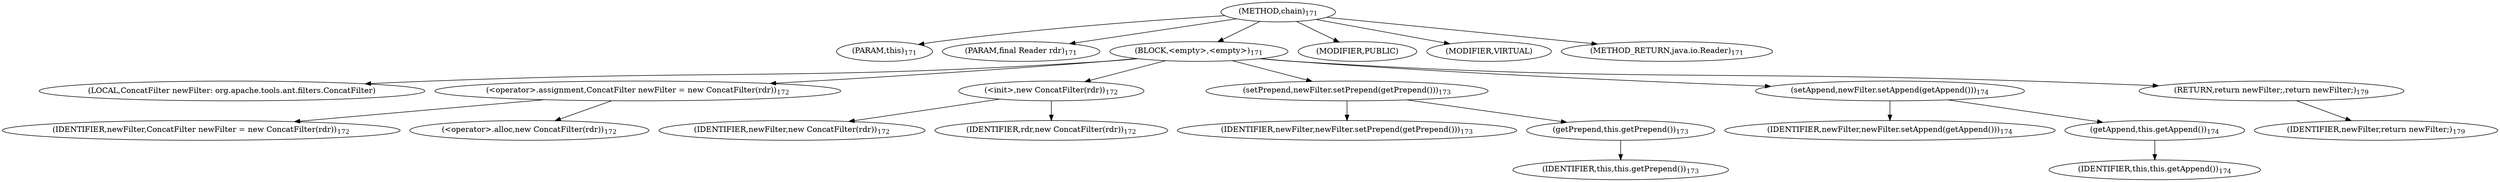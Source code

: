 digraph "chain" {  
"208" [label = <(METHOD,chain)<SUB>171</SUB>> ]
"18" [label = <(PARAM,this)<SUB>171</SUB>> ]
"209" [label = <(PARAM,final Reader rdr)<SUB>171</SUB>> ]
"210" [label = <(BLOCK,&lt;empty&gt;,&lt;empty&gt;)<SUB>171</SUB>> ]
"16" [label = <(LOCAL,ConcatFilter newFilter: org.apache.tools.ant.filters.ConcatFilter)> ]
"211" [label = <(&lt;operator&gt;.assignment,ConcatFilter newFilter = new ConcatFilter(rdr))<SUB>172</SUB>> ]
"212" [label = <(IDENTIFIER,newFilter,ConcatFilter newFilter = new ConcatFilter(rdr))<SUB>172</SUB>> ]
"213" [label = <(&lt;operator&gt;.alloc,new ConcatFilter(rdr))<SUB>172</SUB>> ]
"214" [label = <(&lt;init&gt;,new ConcatFilter(rdr))<SUB>172</SUB>> ]
"15" [label = <(IDENTIFIER,newFilter,new ConcatFilter(rdr))<SUB>172</SUB>> ]
"215" [label = <(IDENTIFIER,rdr,new ConcatFilter(rdr))<SUB>172</SUB>> ]
"216" [label = <(setPrepend,newFilter.setPrepend(getPrepend()))<SUB>173</SUB>> ]
"217" [label = <(IDENTIFIER,newFilter,newFilter.setPrepend(getPrepend()))<SUB>173</SUB>> ]
"218" [label = <(getPrepend,this.getPrepend())<SUB>173</SUB>> ]
"17" [label = <(IDENTIFIER,this,this.getPrepend())<SUB>173</SUB>> ]
"219" [label = <(setAppend,newFilter.setAppend(getAppend()))<SUB>174</SUB>> ]
"220" [label = <(IDENTIFIER,newFilter,newFilter.setAppend(getAppend()))<SUB>174</SUB>> ]
"221" [label = <(getAppend,this.getAppend())<SUB>174</SUB>> ]
"19" [label = <(IDENTIFIER,this,this.getAppend())<SUB>174</SUB>> ]
"222" [label = <(RETURN,return newFilter;,return newFilter;)<SUB>179</SUB>> ]
"223" [label = <(IDENTIFIER,newFilter,return newFilter;)<SUB>179</SUB>> ]
"224" [label = <(MODIFIER,PUBLIC)> ]
"225" [label = <(MODIFIER,VIRTUAL)> ]
"226" [label = <(METHOD_RETURN,java.io.Reader)<SUB>171</SUB>> ]
  "208" -> "18" 
  "208" -> "209" 
  "208" -> "210" 
  "208" -> "224" 
  "208" -> "225" 
  "208" -> "226" 
  "210" -> "16" 
  "210" -> "211" 
  "210" -> "214" 
  "210" -> "216" 
  "210" -> "219" 
  "210" -> "222" 
  "211" -> "212" 
  "211" -> "213" 
  "214" -> "15" 
  "214" -> "215" 
  "216" -> "217" 
  "216" -> "218" 
  "218" -> "17" 
  "219" -> "220" 
  "219" -> "221" 
  "221" -> "19" 
  "222" -> "223" 
}
